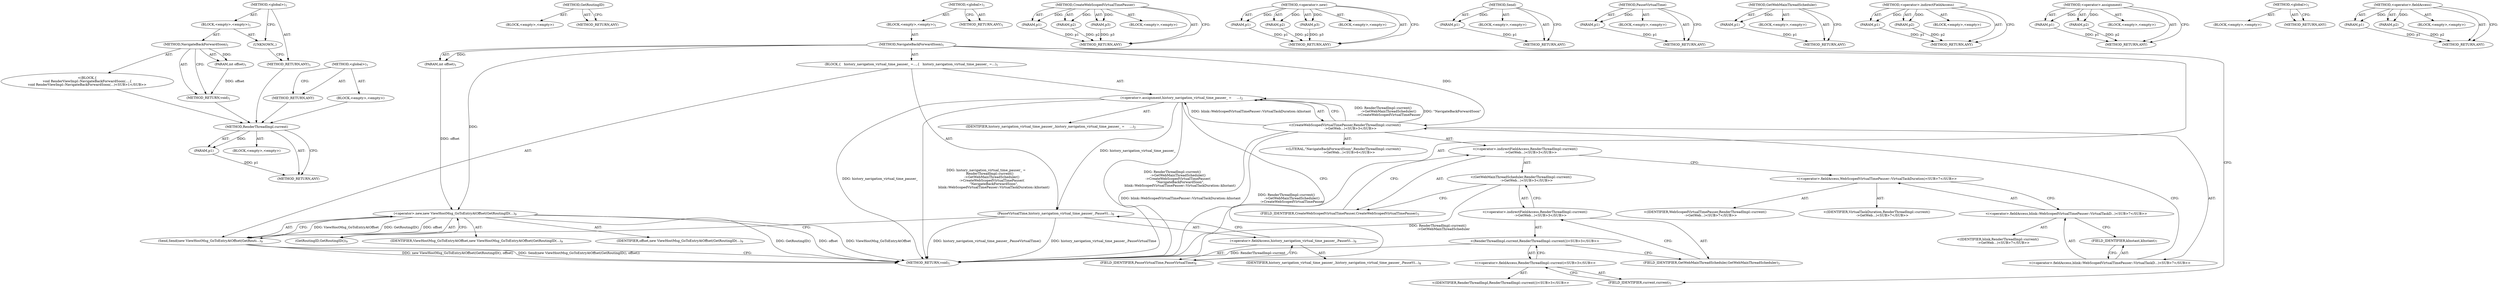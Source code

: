 digraph "&lt;global&gt;" {
vulnerable_85 [label=<(METHOD,RenderThreadImpl.current)>];
vulnerable_86 [label=<(PARAM,p1)>];
vulnerable_87 [label=<(BLOCK,&lt;empty&gt;,&lt;empty&gt;)>];
vulnerable_88 [label=<(METHOD_RETURN,ANY)>];
vulnerable_108 [label=<(METHOD,GetRoutingID)>];
vulnerable_109 [label=<(BLOCK,&lt;empty&gt;,&lt;empty&gt;)>];
vulnerable_110 [label=<(METHOD_RETURN,ANY)>];
vulnerable_6 [label=<(METHOD,&lt;global&gt;)<SUB>1</SUB>>];
vulnerable_7 [label=<(BLOCK,&lt;empty&gt;,&lt;empty&gt;)<SUB>1</SUB>>];
vulnerable_8 [label=<(METHOD,NavigateBackForwardSoon)<SUB>1</SUB>>];
vulnerable_9 [label=<(PARAM,int offset)<SUB>1</SUB>>];
vulnerable_10 [label=<(BLOCK,{
   history_navigation_virtual_time_pauser_ =
...,{
   history_navigation_virtual_time_pauser_ =
...)<SUB>1</SUB>>];
vulnerable_11 [label=<(&lt;operator&gt;.assignment,history_navigation_virtual_time_pauser_ =
     ...)<SUB>2</SUB>>];
vulnerable_12 [label=<(IDENTIFIER,history_navigation_virtual_time_pauser_,history_navigation_virtual_time_pauser_ =
     ...)<SUB>2</SUB>>];
vulnerable_13 [label="<(CreateWebScopedVirtualTimePauser,RenderThreadImpl::current()
           -&gt;GetWeb...)<SUB>3</SUB>>"];
vulnerable_14 [label="<(&lt;operator&gt;.indirectFieldAccess,RenderThreadImpl::current()
           -&gt;GetWeb...)<SUB>3</SUB>>"];
vulnerable_15 [label="<(GetWebMainThreadScheduler,RenderThreadImpl::current()
           -&gt;GetWeb...)<SUB>3</SUB>>"];
vulnerable_16 [label="<(&lt;operator&gt;.indirectFieldAccess,RenderThreadImpl::current()
           -&gt;GetWeb...)<SUB>3</SUB>>"];
vulnerable_17 [label="<(RenderThreadImpl.current,RenderThreadImpl::current())<SUB>3</SUB>>"];
vulnerable_18 [label="<(&lt;operator&gt;.fieldAccess,RenderThreadImpl::current)<SUB>3</SUB>>"];
vulnerable_19 [label="<(IDENTIFIER,RenderThreadImpl,RenderThreadImpl::current())<SUB>3</SUB>>"];
vulnerable_20 [label=<(FIELD_IDENTIFIER,current,current)<SUB>3</SUB>>];
vulnerable_21 [label=<(FIELD_IDENTIFIER,GetWebMainThreadScheduler,GetWebMainThreadScheduler)<SUB>3</SUB>>];
vulnerable_22 [label=<(FIELD_IDENTIFIER,CreateWebScopedVirtualTimePauser,CreateWebScopedVirtualTimePauser)<SUB>3</SUB>>];
vulnerable_23 [label="<(LITERAL,&quot;NavigateBackForwardSoon&quot;,RenderThreadImpl::current()
           -&gt;GetWeb...)<SUB>6</SUB>>"];
vulnerable_24 [label="<(&lt;operator&gt;.fieldAccess,blink::WebScopedVirtualTimePauser::VirtualTaskD...)<SUB>7</SUB>>"];
vulnerable_25 [label="<(&lt;operator&gt;.fieldAccess,blink::WebScopedVirtualTimePauser::VirtualTaskD...)<SUB>7</SUB>>"];
vulnerable_26 [label="<(IDENTIFIER,blink,RenderThreadImpl::current()
           -&gt;GetWeb...)<SUB>7</SUB>>"];
vulnerable_27 [label="<(&lt;operator&gt;.fieldAccess,WebScopedVirtualTimePauser::VirtualTaskDuration)<SUB>7</SUB>>"];
vulnerable_28 [label="<(IDENTIFIER,WebScopedVirtualTimePauser,RenderThreadImpl::current()
           -&gt;GetWeb...)<SUB>7</SUB>>"];
vulnerable_29 [label="<(IDENTIFIER,VirtualTaskDuration,RenderThreadImpl::current()
           -&gt;GetWeb...)<SUB>7</SUB>>"];
vulnerable_30 [label=<(FIELD_IDENTIFIER,kInstant,kInstant)<SUB>7</SUB>>];
vulnerable_31 [label=<(PauseVirtualTime,history_navigation_virtual_time_pauser_.PauseVi...)<SUB>8</SUB>>];
vulnerable_32 [label=<(&lt;operator&gt;.fieldAccess,history_navigation_virtual_time_pauser_.PauseVi...)<SUB>8</SUB>>];
vulnerable_33 [label=<(IDENTIFIER,history_navigation_virtual_time_pauser_,history_navigation_virtual_time_pauser_.PauseVi...)<SUB>8</SUB>>];
vulnerable_34 [label=<(FIELD_IDENTIFIER,PauseVirtualTime,PauseVirtualTime)<SUB>8</SUB>>];
vulnerable_35 [label=<(Send,Send(new ViewHostMsg_GoToEntryAtOffset(GetRouti...)<SUB>9</SUB>>];
vulnerable_36 [label=<(&lt;operator&gt;.new,new ViewHostMsg_GoToEntryAtOffset(GetRoutingID(...)<SUB>9</SUB>>];
vulnerable_37 [label=<(IDENTIFIER,ViewHostMsg_GoToEntryAtOffset,new ViewHostMsg_GoToEntryAtOffset(GetRoutingID(...)<SUB>9</SUB>>];
vulnerable_38 [label=<(GetRoutingID,GetRoutingID())<SUB>9</SUB>>];
vulnerable_39 [label=<(IDENTIFIER,offset,new ViewHostMsg_GoToEntryAtOffset(GetRoutingID(...)<SUB>9</SUB>>];
vulnerable_40 [label=<(METHOD_RETURN,void)<SUB>1</SUB>>];
vulnerable_42 [label=<(METHOD_RETURN,ANY)<SUB>1</SUB>>];
vulnerable_70 [label=<(METHOD,CreateWebScopedVirtualTimePauser)>];
vulnerable_71 [label=<(PARAM,p1)>];
vulnerable_72 [label=<(PARAM,p2)>];
vulnerable_73 [label=<(PARAM,p3)>];
vulnerable_74 [label=<(BLOCK,&lt;empty&gt;,&lt;empty&gt;)>];
vulnerable_75 [label=<(METHOD_RETURN,ANY)>];
vulnerable_102 [label=<(METHOD,&lt;operator&gt;.new)>];
vulnerable_103 [label=<(PARAM,p1)>];
vulnerable_104 [label=<(PARAM,p2)>];
vulnerable_105 [label=<(PARAM,p3)>];
vulnerable_106 [label=<(BLOCK,&lt;empty&gt;,&lt;empty&gt;)>];
vulnerable_107 [label=<(METHOD_RETURN,ANY)>];
vulnerable_98 [label=<(METHOD,Send)>];
vulnerable_99 [label=<(PARAM,p1)>];
vulnerable_100 [label=<(BLOCK,&lt;empty&gt;,&lt;empty&gt;)>];
vulnerable_101 [label=<(METHOD_RETURN,ANY)>];
vulnerable_94 [label=<(METHOD,PauseVirtualTime)>];
vulnerable_95 [label=<(PARAM,p1)>];
vulnerable_96 [label=<(BLOCK,&lt;empty&gt;,&lt;empty&gt;)>];
vulnerable_97 [label=<(METHOD_RETURN,ANY)>];
vulnerable_81 [label=<(METHOD,GetWebMainThreadScheduler)>];
vulnerable_82 [label=<(PARAM,p1)>];
vulnerable_83 [label=<(BLOCK,&lt;empty&gt;,&lt;empty&gt;)>];
vulnerable_84 [label=<(METHOD_RETURN,ANY)>];
vulnerable_76 [label=<(METHOD,&lt;operator&gt;.indirectFieldAccess)>];
vulnerable_77 [label=<(PARAM,p1)>];
vulnerable_78 [label=<(PARAM,p2)>];
vulnerable_79 [label=<(BLOCK,&lt;empty&gt;,&lt;empty&gt;)>];
vulnerable_80 [label=<(METHOD_RETURN,ANY)>];
vulnerable_65 [label=<(METHOD,&lt;operator&gt;.assignment)>];
vulnerable_66 [label=<(PARAM,p1)>];
vulnerable_67 [label=<(PARAM,p2)>];
vulnerable_68 [label=<(BLOCK,&lt;empty&gt;,&lt;empty&gt;)>];
vulnerable_69 [label=<(METHOD_RETURN,ANY)>];
vulnerable_59 [label=<(METHOD,&lt;global&gt;)<SUB>1</SUB>>];
vulnerable_60 [label=<(BLOCK,&lt;empty&gt;,&lt;empty&gt;)>];
vulnerable_61 [label=<(METHOD_RETURN,ANY)>];
vulnerable_89 [label=<(METHOD,&lt;operator&gt;.fieldAccess)>];
vulnerable_90 [label=<(PARAM,p1)>];
vulnerable_91 [label=<(PARAM,p2)>];
vulnerable_92 [label=<(BLOCK,&lt;empty&gt;,&lt;empty&gt;)>];
vulnerable_93 [label=<(METHOD_RETURN,ANY)>];
fixed_6 [label=<(METHOD,&lt;global&gt;)<SUB>1</SUB>>];
fixed_7 [label=<(BLOCK,&lt;empty&gt;,&lt;empty&gt;)<SUB>1</SUB>>];
fixed_8 [label=<(METHOD,NavigateBackForwardSoon)<SUB>1</SUB>>];
fixed_9 [label=<(PARAM,int offset)<SUB>1</SUB>>];
fixed_10 [label="<(BLOCK,{
void RenderViewImpl::NavigateBackForwardSoon(...,{
void RenderViewImpl::NavigateBackForwardSoon(...)<SUB>1</SUB>>"];
fixed_11 [label=<(METHOD_RETURN,void)<SUB>1</SUB>>];
fixed_13 [label=<(UNKNOWN,,)>];
fixed_14 [label=<(METHOD_RETURN,ANY)<SUB>1</SUB>>];
fixed_23 [label=<(METHOD,&lt;global&gt;)<SUB>1</SUB>>];
fixed_24 [label=<(BLOCK,&lt;empty&gt;,&lt;empty&gt;)>];
fixed_25 [label=<(METHOD_RETURN,ANY)>];
vulnerable_85 -> vulnerable_86  [key=0, label="AST: "];
vulnerable_85 -> vulnerable_86  [key=1, label="DDG: "];
vulnerable_85 -> vulnerable_87  [key=0, label="AST: "];
vulnerable_85 -> vulnerable_88  [key=0, label="AST: "];
vulnerable_85 -> vulnerable_88  [key=1, label="CFG: "];
vulnerable_86 -> vulnerable_88  [key=0, label="DDG: p1"];
vulnerable_108 -> vulnerable_109  [key=0, label="AST: "];
vulnerable_108 -> vulnerable_110  [key=0, label="AST: "];
vulnerable_108 -> vulnerable_110  [key=1, label="CFG: "];
vulnerable_6 -> vulnerable_7  [key=0, label="AST: "];
vulnerable_6 -> vulnerable_42  [key=0, label="AST: "];
vulnerable_6 -> vulnerable_42  [key=1, label="CFG: "];
vulnerable_7 -> vulnerable_8  [key=0, label="AST: "];
vulnerable_8 -> vulnerable_9  [key=0, label="AST: "];
vulnerable_8 -> vulnerable_9  [key=1, label="DDG: "];
vulnerable_8 -> vulnerable_10  [key=0, label="AST: "];
vulnerable_8 -> vulnerable_40  [key=0, label="AST: "];
vulnerable_8 -> vulnerable_20  [key=0, label="CFG: "];
vulnerable_8 -> vulnerable_13  [key=0, label="DDG: "];
vulnerable_8 -> vulnerable_36  [key=0, label="DDG: "];
vulnerable_9 -> vulnerable_36  [key=0, label="DDG: offset"];
vulnerable_10 -> vulnerable_11  [key=0, label="AST: "];
vulnerable_10 -> vulnerable_31  [key=0, label="AST: "];
vulnerable_10 -> vulnerable_35  [key=0, label="AST: "];
vulnerable_11 -> vulnerable_12  [key=0, label="AST: "];
vulnerable_11 -> vulnerable_13  [key=0, label="AST: "];
vulnerable_11 -> vulnerable_34  [key=0, label="CFG: "];
vulnerable_11 -> vulnerable_40  [key=0, label="DDG: history_navigation_virtual_time_pauser_"];
vulnerable_11 -> vulnerable_40  [key=1, label="DDG: RenderThreadImpl::current()
           -&gt;GetWebMainThreadScheduler()
           -&gt;CreateWebScopedVirtualTimePauser(
               &quot;NavigateBackForwardSoon&quot;,
               blink::WebScopedVirtualTimePauser::VirtualTaskDuration::kInstant)"];
vulnerable_11 -> vulnerable_40  [key=2, label="DDG: history_navigation_virtual_time_pauser_ =
       RenderThreadImpl::current()
           -&gt;GetWebMainThreadScheduler()
           -&gt;CreateWebScopedVirtualTimePauser(
               &quot;NavigateBackForwardSoon&quot;,
               blink::WebScopedVirtualTimePauser::VirtualTaskDuration::kInstant)"];
vulnerable_11 -> vulnerable_31  [key=0, label="DDG: history_navigation_virtual_time_pauser_"];
vulnerable_13 -> vulnerable_14  [key=0, label="AST: "];
vulnerable_13 -> vulnerable_23  [key=0, label="AST: "];
vulnerable_13 -> vulnerable_24  [key=0, label="AST: "];
vulnerable_13 -> vulnerable_11  [key=0, label="CFG: "];
vulnerable_13 -> vulnerable_11  [key=1, label="DDG: RenderThreadImpl::current()
           -&gt;GetWebMainThreadScheduler()
           -&gt;CreateWebScopedVirtualTimePauser"];
vulnerable_13 -> vulnerable_11  [key=2, label="DDG: &quot;NavigateBackForwardSoon&quot;"];
vulnerable_13 -> vulnerable_11  [key=3, label="DDG: blink::WebScopedVirtualTimePauser::VirtualTaskDuration::kInstant"];
vulnerable_13 -> vulnerable_40  [key=0, label="DDG: RenderThreadImpl::current()
           -&gt;GetWebMainThreadScheduler()
           -&gt;CreateWebScopedVirtualTimePauser"];
vulnerable_13 -> vulnerable_40  [key=1, label="DDG: blink::WebScopedVirtualTimePauser::VirtualTaskDuration::kInstant"];
vulnerable_14 -> vulnerable_15  [key=0, label="AST: "];
vulnerable_14 -> vulnerable_22  [key=0, label="AST: "];
vulnerable_14 -> vulnerable_27  [key=0, label="CFG: "];
vulnerable_15 -> vulnerable_16  [key=0, label="AST: "];
vulnerable_15 -> vulnerable_22  [key=0, label="CFG: "];
vulnerable_15 -> vulnerable_40  [key=0, label="DDG: RenderThreadImpl::current()
           -&gt;GetWebMainThreadScheduler"];
vulnerable_16 -> vulnerable_17  [key=0, label="AST: "];
vulnerable_16 -> vulnerable_21  [key=0, label="AST: "];
vulnerable_16 -> vulnerable_15  [key=0, label="CFG: "];
vulnerable_17 -> vulnerable_18  [key=0, label="AST: "];
vulnerable_17 -> vulnerable_21  [key=0, label="CFG: "];
vulnerable_17 -> vulnerable_40  [key=0, label="DDG: RenderThreadImpl::current"];
vulnerable_18 -> vulnerable_19  [key=0, label="AST: "];
vulnerable_18 -> vulnerable_20  [key=0, label="AST: "];
vulnerable_18 -> vulnerable_17  [key=0, label="CFG: "];
vulnerable_20 -> vulnerable_18  [key=0, label="CFG: "];
vulnerable_21 -> vulnerable_16  [key=0, label="CFG: "];
vulnerable_22 -> vulnerable_14  [key=0, label="CFG: "];
vulnerable_24 -> vulnerable_25  [key=0, label="AST: "];
vulnerable_24 -> vulnerable_30  [key=0, label="AST: "];
vulnerable_24 -> vulnerable_13  [key=0, label="CFG: "];
vulnerable_25 -> vulnerable_26  [key=0, label="AST: "];
vulnerable_25 -> vulnerable_27  [key=0, label="AST: "];
vulnerable_25 -> vulnerable_30  [key=0, label="CFG: "];
vulnerable_27 -> vulnerable_28  [key=0, label="AST: "];
vulnerable_27 -> vulnerable_29  [key=0, label="AST: "];
vulnerable_27 -> vulnerable_25  [key=0, label="CFG: "];
vulnerable_30 -> vulnerable_24  [key=0, label="CFG: "];
vulnerable_31 -> vulnerable_32  [key=0, label="AST: "];
vulnerable_31 -> vulnerable_38  [key=0, label="CFG: "];
vulnerable_31 -> vulnerable_40  [key=0, label="DDG: history_navigation_virtual_time_pauser_.PauseVirtualTime"];
vulnerable_31 -> vulnerable_40  [key=1, label="DDG: history_navigation_virtual_time_pauser_.PauseVirtualTime()"];
vulnerable_32 -> vulnerable_33  [key=0, label="AST: "];
vulnerable_32 -> vulnerable_34  [key=0, label="AST: "];
vulnerable_32 -> vulnerable_31  [key=0, label="CFG: "];
vulnerable_34 -> vulnerable_32  [key=0, label="CFG: "];
vulnerable_35 -> vulnerable_36  [key=0, label="AST: "];
vulnerable_35 -> vulnerable_40  [key=0, label="CFG: "];
vulnerable_35 -> vulnerable_40  [key=1, label="DDG: new ViewHostMsg_GoToEntryAtOffset(GetRoutingID(), offset)"];
vulnerable_35 -> vulnerable_40  [key=2, label="DDG: Send(new ViewHostMsg_GoToEntryAtOffset(GetRoutingID(), offset))"];
vulnerable_36 -> vulnerable_37  [key=0, label="AST: "];
vulnerable_36 -> vulnerable_38  [key=0, label="AST: "];
vulnerable_36 -> vulnerable_39  [key=0, label="AST: "];
vulnerable_36 -> vulnerable_35  [key=0, label="CFG: "];
vulnerable_36 -> vulnerable_35  [key=1, label="DDG: ViewHostMsg_GoToEntryAtOffset"];
vulnerable_36 -> vulnerable_35  [key=2, label="DDG: GetRoutingID()"];
vulnerable_36 -> vulnerable_35  [key=3, label="DDG: offset"];
vulnerable_36 -> vulnerable_40  [key=0, label="DDG: GetRoutingID()"];
vulnerable_36 -> vulnerable_40  [key=1, label="DDG: offset"];
vulnerable_36 -> vulnerable_40  [key=2, label="DDG: ViewHostMsg_GoToEntryAtOffset"];
vulnerable_38 -> vulnerable_36  [key=0, label="CFG: "];
vulnerable_70 -> vulnerable_71  [key=0, label="AST: "];
vulnerable_70 -> vulnerable_71  [key=1, label="DDG: "];
vulnerable_70 -> vulnerable_74  [key=0, label="AST: "];
vulnerable_70 -> vulnerable_72  [key=0, label="AST: "];
vulnerable_70 -> vulnerable_72  [key=1, label="DDG: "];
vulnerable_70 -> vulnerable_75  [key=0, label="AST: "];
vulnerable_70 -> vulnerable_75  [key=1, label="CFG: "];
vulnerable_70 -> vulnerable_73  [key=0, label="AST: "];
vulnerable_70 -> vulnerable_73  [key=1, label="DDG: "];
vulnerable_71 -> vulnerable_75  [key=0, label="DDG: p1"];
vulnerable_72 -> vulnerable_75  [key=0, label="DDG: p2"];
vulnerable_73 -> vulnerable_75  [key=0, label="DDG: p3"];
vulnerable_102 -> vulnerable_103  [key=0, label="AST: "];
vulnerable_102 -> vulnerable_103  [key=1, label="DDG: "];
vulnerable_102 -> vulnerable_106  [key=0, label="AST: "];
vulnerable_102 -> vulnerable_104  [key=0, label="AST: "];
vulnerable_102 -> vulnerable_104  [key=1, label="DDG: "];
vulnerable_102 -> vulnerable_107  [key=0, label="AST: "];
vulnerable_102 -> vulnerable_107  [key=1, label="CFG: "];
vulnerable_102 -> vulnerable_105  [key=0, label="AST: "];
vulnerable_102 -> vulnerable_105  [key=1, label="DDG: "];
vulnerable_103 -> vulnerable_107  [key=0, label="DDG: p1"];
vulnerable_104 -> vulnerable_107  [key=0, label="DDG: p2"];
vulnerable_105 -> vulnerable_107  [key=0, label="DDG: p3"];
vulnerable_98 -> vulnerable_99  [key=0, label="AST: "];
vulnerable_98 -> vulnerable_99  [key=1, label="DDG: "];
vulnerable_98 -> vulnerable_100  [key=0, label="AST: "];
vulnerable_98 -> vulnerable_101  [key=0, label="AST: "];
vulnerable_98 -> vulnerable_101  [key=1, label="CFG: "];
vulnerable_99 -> vulnerable_101  [key=0, label="DDG: p1"];
vulnerable_94 -> vulnerable_95  [key=0, label="AST: "];
vulnerable_94 -> vulnerable_95  [key=1, label="DDG: "];
vulnerable_94 -> vulnerable_96  [key=0, label="AST: "];
vulnerable_94 -> vulnerable_97  [key=0, label="AST: "];
vulnerable_94 -> vulnerable_97  [key=1, label="CFG: "];
vulnerable_95 -> vulnerable_97  [key=0, label="DDG: p1"];
vulnerable_81 -> vulnerable_82  [key=0, label="AST: "];
vulnerable_81 -> vulnerable_82  [key=1, label="DDG: "];
vulnerable_81 -> vulnerable_83  [key=0, label="AST: "];
vulnerable_81 -> vulnerable_84  [key=0, label="AST: "];
vulnerable_81 -> vulnerable_84  [key=1, label="CFG: "];
vulnerable_82 -> vulnerable_84  [key=0, label="DDG: p1"];
vulnerable_76 -> vulnerable_77  [key=0, label="AST: "];
vulnerable_76 -> vulnerable_77  [key=1, label="DDG: "];
vulnerable_76 -> vulnerable_79  [key=0, label="AST: "];
vulnerable_76 -> vulnerable_78  [key=0, label="AST: "];
vulnerable_76 -> vulnerable_78  [key=1, label="DDG: "];
vulnerable_76 -> vulnerable_80  [key=0, label="AST: "];
vulnerable_76 -> vulnerable_80  [key=1, label="CFG: "];
vulnerable_77 -> vulnerable_80  [key=0, label="DDG: p1"];
vulnerable_78 -> vulnerable_80  [key=0, label="DDG: p2"];
vulnerable_65 -> vulnerable_66  [key=0, label="AST: "];
vulnerable_65 -> vulnerable_66  [key=1, label="DDG: "];
vulnerable_65 -> vulnerable_68  [key=0, label="AST: "];
vulnerable_65 -> vulnerable_67  [key=0, label="AST: "];
vulnerable_65 -> vulnerable_67  [key=1, label="DDG: "];
vulnerable_65 -> vulnerable_69  [key=0, label="AST: "];
vulnerable_65 -> vulnerable_69  [key=1, label="CFG: "];
vulnerable_66 -> vulnerable_69  [key=0, label="DDG: p1"];
vulnerable_67 -> vulnerable_69  [key=0, label="DDG: p2"];
vulnerable_59 -> vulnerable_60  [key=0, label="AST: "];
vulnerable_59 -> vulnerable_61  [key=0, label="AST: "];
vulnerable_59 -> vulnerable_61  [key=1, label="CFG: "];
vulnerable_89 -> vulnerable_90  [key=0, label="AST: "];
vulnerable_89 -> vulnerable_90  [key=1, label="DDG: "];
vulnerable_89 -> vulnerable_92  [key=0, label="AST: "];
vulnerable_89 -> vulnerable_91  [key=0, label="AST: "];
vulnerable_89 -> vulnerable_91  [key=1, label="DDG: "];
vulnerable_89 -> vulnerable_93  [key=0, label="AST: "];
vulnerable_89 -> vulnerable_93  [key=1, label="CFG: "];
vulnerable_90 -> vulnerable_93  [key=0, label="DDG: p1"];
vulnerable_91 -> vulnerable_93  [key=0, label="DDG: p2"];
fixed_6 -> fixed_7  [key=0, label="AST: "];
fixed_6 -> fixed_14  [key=0, label="AST: "];
fixed_6 -> fixed_13  [key=0, label="CFG: "];
fixed_7 -> fixed_8  [key=0, label="AST: "];
fixed_7 -> fixed_13  [key=0, label="AST: "];
fixed_8 -> fixed_9  [key=0, label="AST: "];
fixed_8 -> fixed_9  [key=1, label="DDG: "];
fixed_8 -> fixed_10  [key=0, label="AST: "];
fixed_8 -> fixed_11  [key=0, label="AST: "];
fixed_8 -> fixed_11  [key=1, label="CFG: "];
fixed_9 -> fixed_11  [key=0, label="DDG: offset"];
fixed_10 -> vulnerable_85  [key=0];
fixed_11 -> vulnerable_85  [key=0];
fixed_13 -> fixed_14  [key=0, label="CFG: "];
fixed_14 -> vulnerable_85  [key=0];
fixed_23 -> fixed_24  [key=0, label="AST: "];
fixed_23 -> fixed_25  [key=0, label="AST: "];
fixed_23 -> fixed_25  [key=1, label="CFG: "];
fixed_24 -> vulnerable_85  [key=0];
fixed_25 -> vulnerable_85  [key=0];
}
